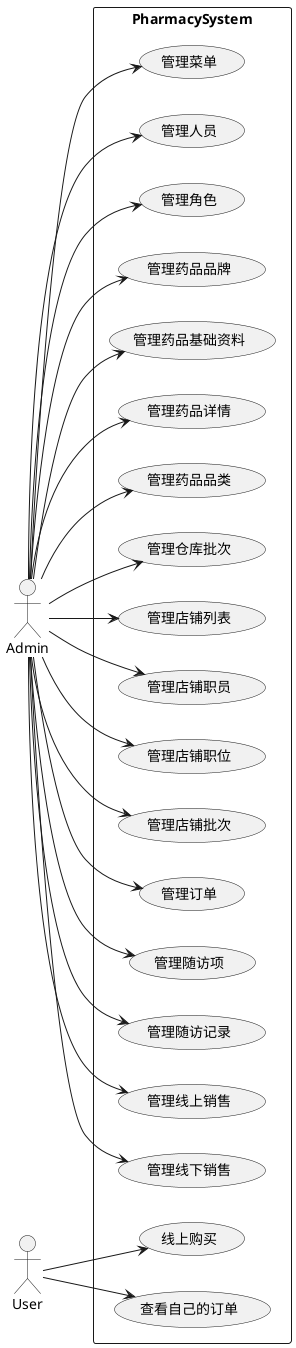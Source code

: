 @startuml
left to right direction
skinparam packageStyle rect
actor Admin
actor User

rectangle PharmacySystem {
  usecase "管理菜单" as UC1
  usecase "管理人员" as UC2
  usecase "管理角色" as UC3
  usecase "管理药品品牌" as UC4
  usecase "管理药品基础资料" as UC5
  usecase "管理药品详情" as UC6
  usecase "管理药品品类" as UC7
  usecase "管理仓库批次" as UC8
  usecase "管理店铺列表" as UC9
  usecase "管理店铺职员" as UC10
  usecase "管理店铺职位" as UC11
  usecase "管理店铺批次" as UC12
  usecase "管理订单" as UC13
  usecase "管理随访项" as UC14
  usecase "管理随访记录" as UC15
  usecase "管理线上销售" as UC16
  usecase "管理线下销售" as UC17
  usecase "线上购买" as UC18
  usecase "查看自己的订单" as UC19

  Admin --> UC1
  Admin --> UC2
  Admin --> UC3
  Admin --> UC4
  Admin --> UC5
  Admin --> UC6
  Admin --> UC7
  Admin --> UC8
  Admin --> UC9
  Admin --> UC10
  Admin --> UC11
  Admin --> UC12
  Admin --> UC13
  Admin --> UC14
  Admin --> UC15
  Admin --> UC16
  Admin --> UC17

  User --> UC18
  User --> UC19
}
@enduml
